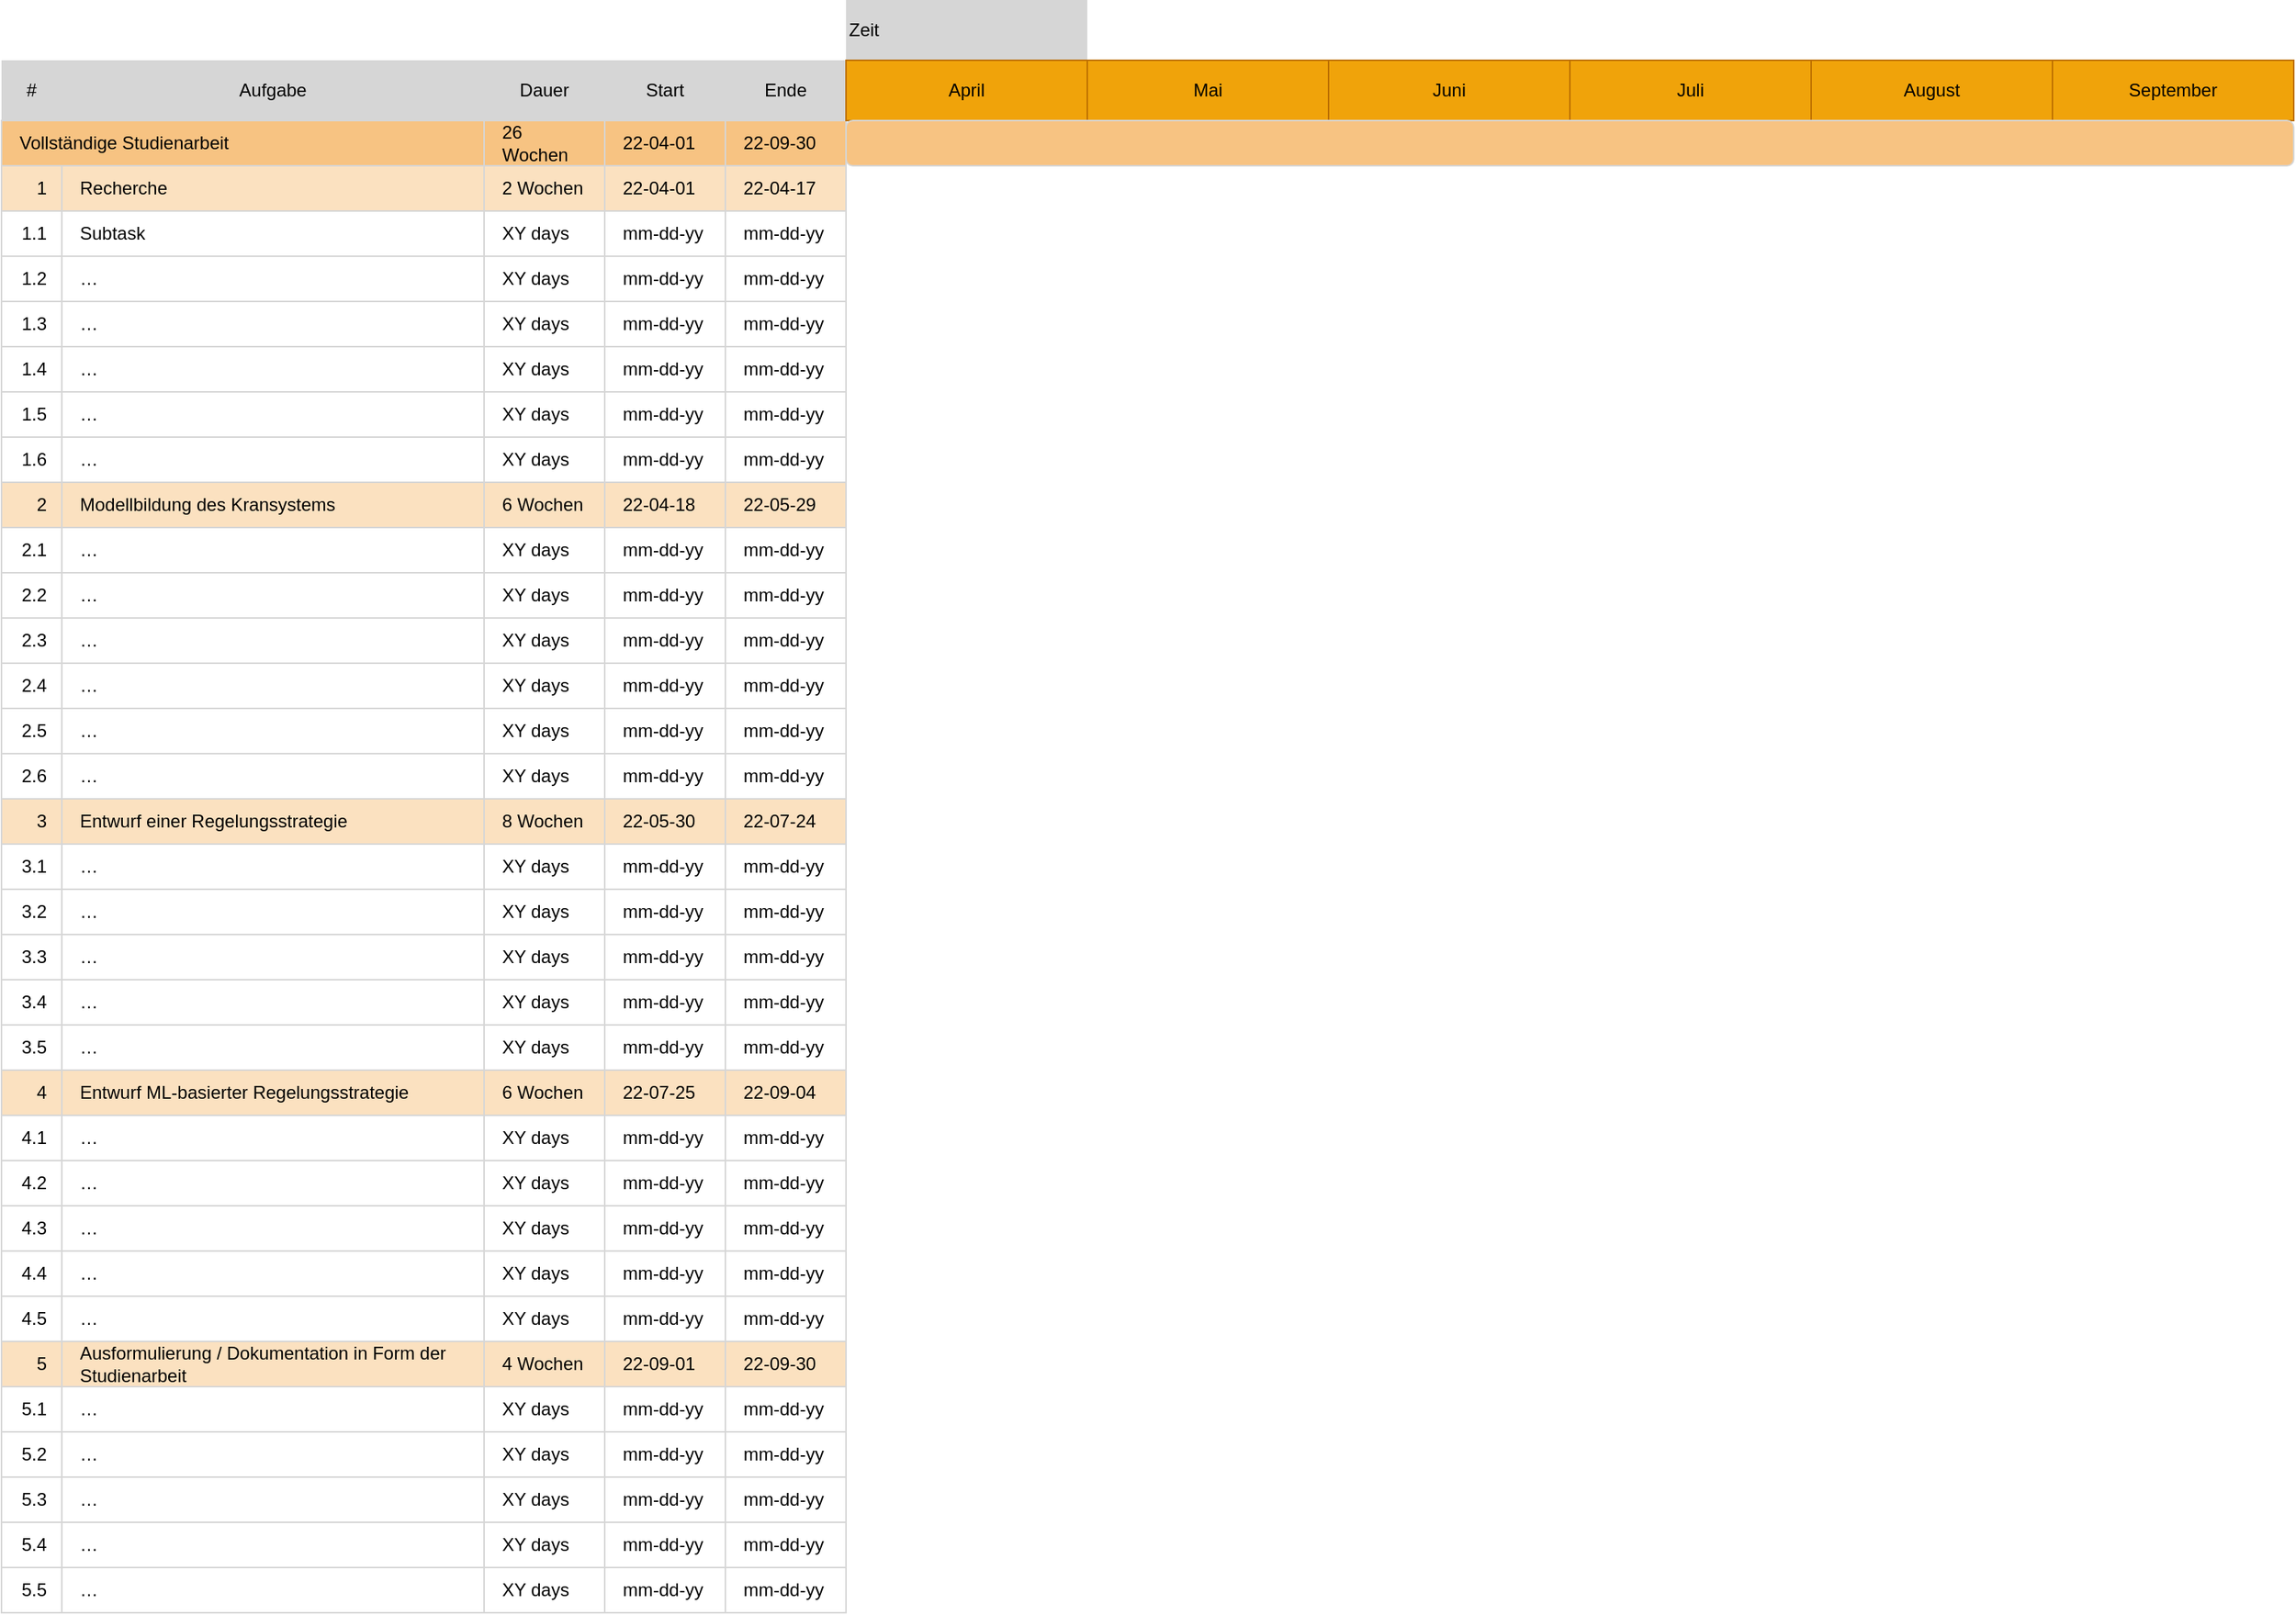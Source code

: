 <mxfile version="17.2.4" type="device"><diagram id="J6BbJ33mBv8Gkcu6G7Yz" name="Seite-1"><mxGraphModel dx="1296" dy="1159" grid="1" gridSize="10" guides="1" tooltips="1" connect="1" arrows="1" fold="1" page="1" pageScale="1" pageWidth="827" pageHeight="1169" math="0" shadow="0"><root><mxCell id="0"/><mxCell id="1" parent="0"/><mxCell id="wDIQzgCFMP5ymIu1UDYr-449" value="&lt;span&gt;Vollständige Studienarbeit&lt;/span&gt;" style="rounded=0;whiteSpace=wrap;html=1;strokeColor=#D6D6D6;fillColor=#f7c382;align=left;spacingLeft=10;" vertex="1" parent="1"><mxGeometry y="80" width="560" height="30" as="geometry"/></mxCell><mxCell id="wDIQzgCFMP5ymIu1UDYr-450" value="&lt;span&gt;Recherche&lt;/span&gt;" style="rounded=0;whiteSpace=wrap;html=1;strokeColor=#D6D6D6;fillColor=#FBE1C0;align=left;spacingLeft=10;" vertex="1" parent="1"><mxGeometry x="40" y="110" width="280" height="30" as="geometry"/></mxCell><mxCell id="wDIQzgCFMP5ymIu1UDYr-451" value="&lt;span&gt;Subtask&lt;/span&gt;" style="rounded=0;whiteSpace=wrap;html=1;strokeColor=#D6D6D6;fillColor=#FFFFFF;align=left;spacingLeft=10;" vertex="1" parent="1"><mxGeometry x="40" y="140" width="280" height="30" as="geometry"/></mxCell><mxCell id="wDIQzgCFMP5ymIu1UDYr-452" value="&lt;span&gt;…&lt;/span&gt;" style="rounded=0;whiteSpace=wrap;html=1;strokeColor=#D6D6D6;fillColor=#FFFFFF;align=left;spacingLeft=10;" vertex="1" parent="1"><mxGeometry x="40" y="200" width="280" height="30" as="geometry"/></mxCell><mxCell id="wDIQzgCFMP5ymIu1UDYr-453" value="&lt;span&gt;…&lt;/span&gt;" style="rounded=0;whiteSpace=wrap;html=1;strokeColor=#D6D6D6;fillColor=#FFFFFF;align=left;spacingLeft=10;" vertex="1" parent="1"><mxGeometry x="40" y="260" width="280" height="30" as="geometry"/></mxCell><mxCell id="wDIQzgCFMP5ymIu1UDYr-454" value="&lt;span&gt;…&lt;/span&gt;" style="rounded=0;whiteSpace=wrap;html=1;strokeColor=#D6D6D6;fillColor=#FFFFFF;align=left;spacingLeft=10;" vertex="1" parent="1"><mxGeometry x="40" y="290" width="280" height="30" as="geometry"/></mxCell><mxCell id="wDIQzgCFMP5ymIu1UDYr-455" value="Modellbildung des Kransystems" style="rounded=0;whiteSpace=wrap;html=1;strokeColor=#D6D6D6;fillColor=#FBE1C0;align=left;spacingLeft=10;" vertex="1" parent="1"><mxGeometry x="40" y="320" width="280" height="30" as="geometry"/></mxCell><mxCell id="wDIQzgCFMP5ymIu1UDYr-456" value="&lt;span&gt;…&lt;/span&gt;" style="rounded=0;whiteSpace=wrap;html=1;strokeColor=#D6D6D6;fillColor=#FFFFFF;align=left;spacingLeft=10;" vertex="1" parent="1"><mxGeometry x="40" y="350" width="280" height="30" as="geometry"/></mxCell><mxCell id="wDIQzgCFMP5ymIu1UDYr-457" value="&lt;span&gt;…&lt;/span&gt;" style="rounded=0;whiteSpace=wrap;html=1;strokeColor=#D6D6D6;fillColor=#FFFFFF;align=left;spacingLeft=10;" vertex="1" parent="1"><mxGeometry x="40" y="380" width="280" height="30" as="geometry"/></mxCell><mxCell id="wDIQzgCFMP5ymIu1UDYr-458" value="&lt;span&gt;…&lt;/span&gt;" style="rounded=0;whiteSpace=wrap;html=1;strokeColor=#D6D6D6;fillColor=#FFFFFF;align=left;spacingLeft=10;" vertex="1" parent="1"><mxGeometry x="40" y="410" width="280" height="30" as="geometry"/></mxCell><mxCell id="wDIQzgCFMP5ymIu1UDYr-459" value="Zeit" style="rounded=0;whiteSpace=wrap;html=1;strokeColor=none;fillColor=#D6D6D6;align=left;" vertex="1" parent="1"><mxGeometry x="560" width="160" height="40" as="geometry"/></mxCell><mxCell id="wDIQzgCFMP5ymIu1UDYr-460" value="&lt;span&gt;…&lt;/span&gt;" style="rounded=0;whiteSpace=wrap;html=1;strokeColor=#D6D6D6;fillColor=#FFFFFF;align=left;spacingLeft=10;" vertex="1" parent="1"><mxGeometry x="40" y="440" width="280" height="30" as="geometry"/></mxCell><mxCell id="wDIQzgCFMP5ymIu1UDYr-461" value="&lt;span&gt;…&lt;/span&gt;" style="rounded=0;whiteSpace=wrap;html=1;strokeColor=#D6D6D6;fillColor=#FFFFFF;align=left;spacingLeft=10;" vertex="1" parent="1"><mxGeometry x="40" y="470" width="280" height="30" as="geometry"/></mxCell><mxCell id="wDIQzgCFMP5ymIu1UDYr-462" value="&lt;span&gt;…&lt;/span&gt;" style="rounded=0;whiteSpace=wrap;html=1;strokeColor=#D6D6D6;fillColor=#FFFFFF;align=left;spacingLeft=10;" vertex="1" parent="1"><mxGeometry x="40" y="500" width="280" height="30" as="geometry"/></mxCell><mxCell id="wDIQzgCFMP5ymIu1UDYr-463" value="&lt;span&gt;Entwurf einer Regelungsstrategie&lt;/span&gt;" style="rounded=0;whiteSpace=wrap;html=1;strokeColor=#D6D6D6;fillColor=#FBE1C0;align=left;spacingLeft=10;" vertex="1" parent="1"><mxGeometry x="40" y="530" width="280" height="30" as="geometry"/></mxCell><mxCell id="wDIQzgCFMP5ymIu1UDYr-464" value="&lt;span&gt;…&lt;/span&gt;" style="rounded=0;whiteSpace=wrap;html=1;strokeColor=#D6D6D6;fillColor=#FFFFFF;align=left;spacingLeft=10;" vertex="1" parent="1"><mxGeometry x="40" y="560" width="280" height="30" as="geometry"/></mxCell><mxCell id="wDIQzgCFMP5ymIu1UDYr-465" value="&lt;span&gt;…&lt;/span&gt;" style="rounded=0;whiteSpace=wrap;html=1;strokeColor=#D6D6D6;fillColor=#FFFFFF;align=left;spacingLeft=10;" vertex="1" parent="1"><mxGeometry x="40" y="590" width="280" height="30" as="geometry"/></mxCell><mxCell id="wDIQzgCFMP5ymIu1UDYr-466" value="&lt;span&gt;…&lt;/span&gt;" style="rounded=0;whiteSpace=wrap;html=1;strokeColor=#D6D6D6;fillColor=#FFFFFF;align=left;spacingLeft=10;" vertex="1" parent="1"><mxGeometry x="40" y="620" width="280" height="30" as="geometry"/></mxCell><mxCell id="wDIQzgCFMP5ymIu1UDYr-467" value="&lt;span&gt;…&lt;/span&gt;" style="rounded=0;whiteSpace=wrap;html=1;strokeColor=#D6D6D6;fillColor=#FFFFFF;align=left;spacingLeft=10;" vertex="1" parent="1"><mxGeometry x="40" y="650" width="280" height="30" as="geometry"/></mxCell><mxCell id="wDIQzgCFMP5ymIu1UDYr-468" value="&lt;span style=&quot;white-space: nowrap&quot;&gt;…&lt;/span&gt;" style="rounded=0;whiteSpace=wrap;html=1;strokeColor=#D6D6D6;fillColor=#FFFFFF;align=left;spacingLeft=10;" vertex="1" parent="1"><mxGeometry x="40" y="680" width="280" height="30" as="geometry"/></mxCell><mxCell id="wDIQzgCFMP5ymIu1UDYr-469" value="1" style="rounded=0;whiteSpace=wrap;html=1;strokeColor=#D6D6D6;fillColor=#FBE1C0;align=right;spacingLeft=10;spacingRight=8;" vertex="1" parent="1"><mxGeometry y="110" width="40" height="30" as="geometry"/></mxCell><mxCell id="wDIQzgCFMP5ymIu1UDYr-470" value="1.1" style="rounded=0;whiteSpace=wrap;html=1;strokeColor=#D6D6D6;fillColor=#FFFFFF;align=right;spacingLeft=10;spacingRight=8;" vertex="1" parent="1"><mxGeometry y="140" width="40" height="30" as="geometry"/></mxCell><mxCell id="wDIQzgCFMP5ymIu1UDYr-471" value="1.2" style="rounded=0;whiteSpace=wrap;html=1;strokeColor=#D6D6D6;fillColor=#FFFFFF;align=right;spacingLeft=10;spacingRight=8;" vertex="1" parent="1"><mxGeometry y="170" width="40" height="30" as="geometry"/></mxCell><mxCell id="wDIQzgCFMP5ymIu1UDYr-472" value="1.4" style="rounded=0;whiteSpace=wrap;html=1;strokeColor=#D6D6D6;fillColor=#FFFFFF;align=right;spacingLeft=10;spacingRight=8;" vertex="1" parent="1"><mxGeometry y="230" width="40" height="30" as="geometry"/></mxCell><mxCell id="wDIQzgCFMP5ymIu1UDYr-473" value="1.6" style="rounded=0;whiteSpace=wrap;html=1;strokeColor=#D6D6D6;fillColor=#FFFFFF;align=right;spacingLeft=10;spacingRight=8;" vertex="1" parent="1"><mxGeometry y="290" width="40" height="30" as="geometry"/></mxCell><mxCell id="wDIQzgCFMP5ymIu1UDYr-474" value="2" style="rounded=0;whiteSpace=wrap;html=1;strokeColor=#D6D6D6;fillColor=#FBE1C0;align=right;spacingLeft=10;spacingRight=8;" vertex="1" parent="1"><mxGeometry y="320" width="40" height="30" as="geometry"/></mxCell><mxCell id="wDIQzgCFMP5ymIu1UDYr-475" value="2.1" style="rounded=0;whiteSpace=wrap;html=1;strokeColor=#D6D6D6;fillColor=#FFFFFF;align=right;spacingLeft=10;spacingRight=8;" vertex="1" parent="1"><mxGeometry y="350" width="40" height="30" as="geometry"/></mxCell><mxCell id="wDIQzgCFMP5ymIu1UDYr-476" value="2.2" style="rounded=0;whiteSpace=wrap;html=1;strokeColor=#D6D6D6;fillColor=#FFFFFF;align=right;spacingLeft=10;spacingRight=8;" vertex="1" parent="1"><mxGeometry y="380" width="40" height="30" as="geometry"/></mxCell><mxCell id="wDIQzgCFMP5ymIu1UDYr-477" value="2.3" style="rounded=0;whiteSpace=wrap;html=1;strokeColor=#D6D6D6;fillColor=#FFFFFF;align=right;spacingLeft=10;spacingRight=8;" vertex="1" parent="1"><mxGeometry y="410" width="40" height="30" as="geometry"/></mxCell><mxCell id="wDIQzgCFMP5ymIu1UDYr-478" value="2.4" style="rounded=0;whiteSpace=wrap;html=1;strokeColor=#D6D6D6;fillColor=#FFFFFF;align=right;spacingLeft=10;spacingRight=8;" vertex="1" parent="1"><mxGeometry y="440" width="40" height="30" as="geometry"/></mxCell><mxCell id="wDIQzgCFMP5ymIu1UDYr-479" value="2.5" style="rounded=0;whiteSpace=wrap;html=1;strokeColor=#D6D6D6;fillColor=#FFFFFF;align=right;spacingLeft=10;spacingRight=8;" vertex="1" parent="1"><mxGeometry y="470" width="40" height="30" as="geometry"/></mxCell><mxCell id="wDIQzgCFMP5ymIu1UDYr-480" value="2.6" style="rounded=0;whiteSpace=wrap;html=1;strokeColor=#D6D6D6;fillColor=#FFFFFF;align=right;spacingLeft=10;spacingRight=8;" vertex="1" parent="1"><mxGeometry y="500" width="40" height="30" as="geometry"/></mxCell><mxCell id="wDIQzgCFMP5ymIu1UDYr-481" value="3" style="rounded=0;whiteSpace=wrap;html=1;strokeColor=#D6D6D6;fillColor=#FBE1C0;align=right;spacingLeft=10;spacingRight=8;" vertex="1" parent="1"><mxGeometry y="530" width="40" height="30" as="geometry"/></mxCell><mxCell id="wDIQzgCFMP5ymIu1UDYr-482" value="3.1" style="rounded=0;whiteSpace=wrap;html=1;strokeColor=#D6D6D6;fillColor=#FFFFFF;align=right;spacingLeft=10;spacingRight=8;" vertex="1" parent="1"><mxGeometry y="560" width="40" height="30" as="geometry"/></mxCell><mxCell id="wDIQzgCFMP5ymIu1UDYr-483" value="3.2" style="rounded=0;whiteSpace=wrap;html=1;strokeColor=#D6D6D6;fillColor=#FFFFFF;align=right;spacingLeft=10;spacingRight=8;" vertex="1" parent="1"><mxGeometry y="590" width="40" height="30" as="geometry"/></mxCell><mxCell id="wDIQzgCFMP5ymIu1UDYr-484" value="3.3" style="rounded=0;whiteSpace=wrap;html=1;strokeColor=#D6D6D6;fillColor=#FFFFFF;align=right;spacingLeft=10;spacingRight=8;" vertex="1" parent="1"><mxGeometry y="620" width="40" height="30" as="geometry"/></mxCell><mxCell id="wDIQzgCFMP5ymIu1UDYr-485" value="3.4" style="rounded=0;whiteSpace=wrap;html=1;strokeColor=#D6D6D6;fillColor=#FFFFFF;align=right;spacingLeft=10;spacingRight=8;" vertex="1" parent="1"><mxGeometry y="650" width="40" height="30" as="geometry"/></mxCell><mxCell id="wDIQzgCFMP5ymIu1UDYr-486" value="3.5" style="rounded=0;whiteSpace=wrap;html=1;strokeColor=#D6D6D6;fillColor=#FFFFFF;align=right;spacingLeft=10;spacingRight=8;" vertex="1" parent="1"><mxGeometry y="680" width="40" height="30" as="geometry"/></mxCell><mxCell id="wDIQzgCFMP5ymIu1UDYr-487" value="26 Wochen" style="rounded=0;whiteSpace=wrap;html=1;strokeColor=#D6D6D6;fillColor=#f7c382;align=left;spacingLeft=10;spacingRight=8;" vertex="1" parent="1"><mxGeometry x="320" y="80" width="80" height="30" as="geometry"/></mxCell><mxCell id="wDIQzgCFMP5ymIu1UDYr-488" value="2 Wochen" style="rounded=0;whiteSpace=wrap;html=1;strokeColor=#D6D6D6;fillColor=#FBE1C0;align=left;spacingLeft=10;spacingRight=8;" vertex="1" parent="1"><mxGeometry x="320" y="110" width="80" height="30" as="geometry"/></mxCell><mxCell id="wDIQzgCFMP5ymIu1UDYr-489" value="XY days" style="rounded=0;whiteSpace=wrap;html=1;strokeColor=#D6D6D6;fillColor=#FFFFFF;align=left;spacingLeft=10;spacingRight=8;" vertex="1" parent="1"><mxGeometry x="320" y="140" width="80" height="30" as="geometry"/></mxCell><mxCell id="wDIQzgCFMP5ymIu1UDYr-490" value="22-04-01" style="rounded=0;whiteSpace=wrap;html=1;strokeColor=#D6D6D6;fillColor=#f7c382;align=left;spacingLeft=10;spacingRight=8;" vertex="1" parent="1"><mxGeometry x="400" y="80" width="80" height="30" as="geometry"/></mxCell><mxCell id="wDIQzgCFMP5ymIu1UDYr-491" value="22-04-01" style="rounded=0;whiteSpace=wrap;html=1;strokeColor=#D6D6D6;fillColor=#FBE1C0;align=left;spacingLeft=10;spacingRight=8;" vertex="1" parent="1"><mxGeometry x="400" y="110" width="80" height="30" as="geometry"/></mxCell><mxCell id="wDIQzgCFMP5ymIu1UDYr-492" value="mm-dd-yy" style="rounded=0;whiteSpace=wrap;html=1;strokeColor=#D6D6D6;fillColor=#FFFFFF;align=left;spacingLeft=10;spacingRight=8;" vertex="1" parent="1"><mxGeometry x="400" y="140" width="80" height="30" as="geometry"/></mxCell><mxCell id="wDIQzgCFMP5ymIu1UDYr-493" value="22-09-30" style="rounded=0;whiteSpace=wrap;html=1;strokeColor=#D6D6D6;fillColor=#f7c382;align=left;spacingLeft=10;spacingRight=8;" vertex="1" parent="1"><mxGeometry x="480" y="80" width="80" height="30" as="geometry"/></mxCell><mxCell id="wDIQzgCFMP5ymIu1UDYr-494" value="22-04-17" style="rounded=0;whiteSpace=wrap;html=1;strokeColor=#D6D6D6;fillColor=#FBE1C0;align=left;spacingLeft=10;spacingRight=8;" vertex="1" parent="1"><mxGeometry x="480" y="110" width="80" height="30" as="geometry"/></mxCell><mxCell id="wDIQzgCFMP5ymIu1UDYr-495" value="mm-dd-yy" style="rounded=0;whiteSpace=wrap;html=1;strokeColor=#D6D6D6;fillColor=#FFFFFF;align=left;spacingLeft=10;spacingRight=8;" vertex="1" parent="1"><mxGeometry x="480" y="140" width="80" height="30" as="geometry"/></mxCell><mxCell id="wDIQzgCFMP5ymIu1UDYr-496" value="&lt;span&gt;…&lt;/span&gt;" style="rounded=0;whiteSpace=wrap;html=1;strokeColor=#D6D6D6;fillColor=#FFFFFF;align=left;spacingLeft=10;" vertex="1" parent="1"><mxGeometry x="40" y="170" width="280" height="30" as="geometry"/></mxCell><mxCell id="wDIQzgCFMP5ymIu1UDYr-497" value="1.3" style="rounded=0;whiteSpace=wrap;html=1;strokeColor=#D6D6D6;fillColor=#FFFFFF;align=right;spacingLeft=10;spacingRight=8;" vertex="1" parent="1"><mxGeometry y="200" width="40" height="30" as="geometry"/></mxCell><mxCell id="wDIQzgCFMP5ymIu1UDYr-498" value="&lt;span&gt;…&lt;/span&gt;" style="rounded=0;whiteSpace=wrap;html=1;strokeColor=#D6D6D6;fillColor=#FFFFFF;align=left;spacingLeft=10;" vertex="1" parent="1"><mxGeometry x="40" y="230" width="280" height="30" as="geometry"/></mxCell><mxCell id="wDIQzgCFMP5ymIu1UDYr-499" value="1.5" style="rounded=0;whiteSpace=wrap;html=1;strokeColor=#D6D6D6;fillColor=#FFFFFF;align=right;spacingLeft=10;spacingRight=8;" vertex="1" parent="1"><mxGeometry y="260" width="40" height="30" as="geometry"/></mxCell><mxCell id="wDIQzgCFMP5ymIu1UDYr-500" value="#" style="rounded=0;whiteSpace=wrap;html=1;strokeColor=none;fillColor=#D6D6D6;align=center;" vertex="1" parent="1"><mxGeometry y="40" width="40" height="40" as="geometry"/></mxCell><mxCell id="wDIQzgCFMP5ymIu1UDYr-501" value="&lt;span&gt;Aufgabe&lt;/span&gt;" style="rounded=0;whiteSpace=wrap;html=1;strokeColor=none;fillColor=#D6D6D6;align=center;" vertex="1" parent="1"><mxGeometry x="40" y="40" width="280" height="40" as="geometry"/></mxCell><mxCell id="wDIQzgCFMP5ymIu1UDYr-502" value="Dauer" style="rounded=0;whiteSpace=wrap;html=1;strokeColor=none;fillColor=#D6D6D6;align=center;" vertex="1" parent="1"><mxGeometry x="320" y="40" width="80" height="40" as="geometry"/></mxCell><mxCell id="wDIQzgCFMP5ymIu1UDYr-503" value="Start" style="rounded=0;whiteSpace=wrap;html=1;strokeColor=none;fillColor=#D6D6D6;align=center;" vertex="1" parent="1"><mxGeometry x="400" y="40" width="80" height="40" as="geometry"/></mxCell><mxCell id="wDIQzgCFMP5ymIu1UDYr-504" value="Ende" style="rounded=0;whiteSpace=wrap;html=1;strokeColor=none;fillColor=#D6D6D6;align=center;" vertex="1" parent="1"><mxGeometry x="480" y="40" width="80" height="40" as="geometry"/></mxCell><mxCell id="wDIQzgCFMP5ymIu1UDYr-505" value="mm-dd-yy" style="rounded=0;whiteSpace=wrap;html=1;strokeColor=#D6D6D6;fillColor=#FFFFFF;align=left;spacingLeft=10;spacingRight=8;" vertex="1" parent="1"><mxGeometry x="400" y="170" width="80" height="30" as="geometry"/></mxCell><mxCell id="wDIQzgCFMP5ymIu1UDYr-506" value="mm-dd-yy" style="rounded=0;whiteSpace=wrap;html=1;strokeColor=#D6D6D6;fillColor=#FFFFFF;align=left;spacingLeft=10;spacingRight=8;" vertex="1" parent="1"><mxGeometry x="480" y="170" width="80" height="30" as="geometry"/></mxCell><mxCell id="wDIQzgCFMP5ymIu1UDYr-507" value="XY days" style="rounded=0;whiteSpace=wrap;html=1;strokeColor=#D6D6D6;fillColor=#FFFFFF;align=left;spacingLeft=10;spacingRight=8;" vertex="1" parent="1"><mxGeometry x="320" y="170" width="80" height="30" as="geometry"/></mxCell><mxCell id="wDIQzgCFMP5ymIu1UDYr-508" value="mm-dd-yy" style="rounded=0;whiteSpace=wrap;html=1;strokeColor=#D6D6D6;fillColor=#FFFFFF;align=left;spacingLeft=10;spacingRight=8;" vertex="1" parent="1"><mxGeometry x="400" y="200" width="80" height="30" as="geometry"/></mxCell><mxCell id="wDIQzgCFMP5ymIu1UDYr-509" value="mm-dd-yy" style="rounded=0;whiteSpace=wrap;html=1;strokeColor=#D6D6D6;fillColor=#FFFFFF;align=left;spacingLeft=10;spacingRight=8;" vertex="1" parent="1"><mxGeometry x="480" y="200" width="80" height="30" as="geometry"/></mxCell><mxCell id="wDIQzgCFMP5ymIu1UDYr-510" value="XY days" style="rounded=0;whiteSpace=wrap;html=1;strokeColor=#D6D6D6;fillColor=#FFFFFF;align=left;spacingLeft=10;spacingRight=8;" vertex="1" parent="1"><mxGeometry x="320" y="200" width="80" height="30" as="geometry"/></mxCell><mxCell id="wDIQzgCFMP5ymIu1UDYr-511" value="XY days" style="rounded=0;whiteSpace=wrap;html=1;strokeColor=#D6D6D6;fillColor=#FFFFFF;align=left;spacingLeft=10;spacingRight=8;" vertex="1" parent="1"><mxGeometry x="320" y="230" width="80" height="30" as="geometry"/></mxCell><mxCell id="wDIQzgCFMP5ymIu1UDYr-512" value="mm-dd-yy" style="rounded=0;whiteSpace=wrap;html=1;strokeColor=#D6D6D6;fillColor=#FFFFFF;align=left;spacingLeft=10;spacingRight=8;" vertex="1" parent="1"><mxGeometry x="400" y="230" width="80" height="30" as="geometry"/></mxCell><mxCell id="wDIQzgCFMP5ymIu1UDYr-513" value="mm-dd-yy" style="rounded=0;whiteSpace=wrap;html=1;strokeColor=#D6D6D6;fillColor=#FFFFFF;align=left;spacingLeft=10;spacingRight=8;" vertex="1" parent="1"><mxGeometry x="400" y="260" width="80" height="30" as="geometry"/></mxCell><mxCell id="wDIQzgCFMP5ymIu1UDYr-514" value="XY days" style="rounded=0;whiteSpace=wrap;html=1;strokeColor=#D6D6D6;fillColor=#FFFFFF;align=left;spacingLeft=10;spacingRight=8;" vertex="1" parent="1"><mxGeometry x="320" y="260" width="80" height="30" as="geometry"/></mxCell><mxCell id="wDIQzgCFMP5ymIu1UDYr-515" value="mm-dd-yy" style="rounded=0;whiteSpace=wrap;html=1;strokeColor=#D6D6D6;fillColor=#FFFFFF;align=left;spacingLeft=10;spacingRight=8;" vertex="1" parent="1"><mxGeometry x="400" y="290" width="80" height="30" as="geometry"/></mxCell><mxCell id="wDIQzgCFMP5ymIu1UDYr-516" value="XY days" style="rounded=0;whiteSpace=wrap;html=1;strokeColor=#D6D6D6;fillColor=#FFFFFF;align=left;spacingLeft=10;spacingRight=8;" vertex="1" parent="1"><mxGeometry x="320" y="290" width="80" height="30" as="geometry"/></mxCell><mxCell id="wDIQzgCFMP5ymIu1UDYr-517" value="mm-dd-yy" style="rounded=0;whiteSpace=wrap;html=1;strokeColor=#D6D6D6;fillColor=#FFFFFF;align=left;spacingLeft=10;spacingRight=8;" vertex="1" parent="1"><mxGeometry x="480" y="230" width="80" height="30" as="geometry"/></mxCell><mxCell id="wDIQzgCFMP5ymIu1UDYr-518" value="mm-dd-yy" style="rounded=0;whiteSpace=wrap;html=1;strokeColor=#D6D6D6;fillColor=#FFFFFF;align=left;spacingLeft=10;spacingRight=8;" vertex="1" parent="1"><mxGeometry x="480" y="260" width="80" height="30" as="geometry"/></mxCell><mxCell id="wDIQzgCFMP5ymIu1UDYr-519" value="mm-dd-yy" style="rounded=0;whiteSpace=wrap;html=1;strokeColor=#D6D6D6;fillColor=#FFFFFF;align=left;spacingLeft=10;spacingRight=8;" vertex="1" parent="1"><mxGeometry x="480" y="290" width="80" height="30" as="geometry"/></mxCell><mxCell id="wDIQzgCFMP5ymIu1UDYr-520" value="XY days" style="rounded=0;whiteSpace=wrap;html=1;strokeColor=#D6D6D6;fillColor=#FFFFFF;align=left;spacingLeft=10;spacingRight=8;" vertex="1" parent="1"><mxGeometry x="320" y="350" width="80" height="30" as="geometry"/></mxCell><mxCell id="wDIQzgCFMP5ymIu1UDYr-521" value="mm-dd-yy" style="rounded=0;whiteSpace=wrap;html=1;strokeColor=#D6D6D6;fillColor=#FFFFFF;align=left;spacingLeft=10;spacingRight=8;" vertex="1" parent="1"><mxGeometry x="400" y="350" width="80" height="30" as="geometry"/></mxCell><mxCell id="wDIQzgCFMP5ymIu1UDYr-522" value="mm-dd-yy" style="rounded=0;whiteSpace=wrap;html=1;strokeColor=#D6D6D6;fillColor=#FFFFFF;align=left;spacingLeft=10;spacingRight=8;" vertex="1" parent="1"><mxGeometry x="400" y="380" width="80" height="30" as="geometry"/></mxCell><mxCell id="wDIQzgCFMP5ymIu1UDYr-523" value="XY days" style="rounded=0;whiteSpace=wrap;html=1;strokeColor=#D6D6D6;fillColor=#FFFFFF;align=left;spacingLeft=10;spacingRight=8;" vertex="1" parent="1"><mxGeometry x="320" y="380" width="80" height="30" as="geometry"/></mxCell><mxCell id="wDIQzgCFMP5ymIu1UDYr-524" value="mm-dd-yy" style="rounded=0;whiteSpace=wrap;html=1;strokeColor=#D6D6D6;fillColor=#FFFFFF;align=left;spacingLeft=10;spacingRight=8;" vertex="1" parent="1"><mxGeometry x="400" y="410" width="80" height="30" as="geometry"/></mxCell><mxCell id="wDIQzgCFMP5ymIu1UDYr-525" value="XY days" style="rounded=0;whiteSpace=wrap;html=1;strokeColor=#D6D6D6;fillColor=#FFFFFF;align=left;spacingLeft=10;spacingRight=8;" vertex="1" parent="1"><mxGeometry x="320" y="410" width="80" height="30" as="geometry"/></mxCell><mxCell id="wDIQzgCFMP5ymIu1UDYr-526" value="mm-dd-yy" style="rounded=0;whiteSpace=wrap;html=1;strokeColor=#D6D6D6;fillColor=#FFFFFF;align=left;spacingLeft=10;spacingRight=8;" vertex="1" parent="1"><mxGeometry x="480" y="350" width="80" height="30" as="geometry"/></mxCell><mxCell id="wDIQzgCFMP5ymIu1UDYr-527" value="mm-dd-yy" style="rounded=0;whiteSpace=wrap;html=1;strokeColor=#D6D6D6;fillColor=#FFFFFF;align=left;spacingLeft=10;spacingRight=8;" vertex="1" parent="1"><mxGeometry x="480" y="380" width="80" height="30" as="geometry"/></mxCell><mxCell id="wDIQzgCFMP5ymIu1UDYr-528" value="mm-dd-yy" style="rounded=0;whiteSpace=wrap;html=1;strokeColor=#D6D6D6;fillColor=#FFFFFF;align=left;spacingLeft=10;spacingRight=8;" vertex="1" parent="1"><mxGeometry x="480" y="410" width="80" height="30" as="geometry"/></mxCell><mxCell id="wDIQzgCFMP5ymIu1UDYr-529" value="XY days" style="rounded=0;whiteSpace=wrap;html=1;strokeColor=#D6D6D6;fillColor=#FFFFFF;align=left;spacingLeft=10;spacingRight=8;" vertex="1" parent="1"><mxGeometry x="320" y="440" width="80" height="30" as="geometry"/></mxCell><mxCell id="wDIQzgCFMP5ymIu1UDYr-530" value="mm-dd-yy" style="rounded=0;whiteSpace=wrap;html=1;strokeColor=#D6D6D6;fillColor=#FFFFFF;align=left;spacingLeft=10;spacingRight=8;" vertex="1" parent="1"><mxGeometry x="400" y="440" width="80" height="30" as="geometry"/></mxCell><mxCell id="wDIQzgCFMP5ymIu1UDYr-531" value="mm-dd-yy" style="rounded=0;whiteSpace=wrap;html=1;strokeColor=#D6D6D6;fillColor=#FFFFFF;align=left;spacingLeft=10;spacingRight=8;" vertex="1" parent="1"><mxGeometry x="400" y="470" width="80" height="30" as="geometry"/></mxCell><mxCell id="wDIQzgCFMP5ymIu1UDYr-532" value="XY days" style="rounded=0;whiteSpace=wrap;html=1;strokeColor=#D6D6D6;fillColor=#FFFFFF;align=left;spacingLeft=10;spacingRight=8;" vertex="1" parent="1"><mxGeometry x="320" y="470" width="80" height="30" as="geometry"/></mxCell><mxCell id="wDIQzgCFMP5ymIu1UDYr-533" value="mm-dd-yy" style="rounded=0;whiteSpace=wrap;html=1;strokeColor=#D6D6D6;fillColor=#FFFFFF;align=left;spacingLeft=10;spacingRight=8;" vertex="1" parent="1"><mxGeometry x="400" y="500" width="80" height="30" as="geometry"/></mxCell><mxCell id="wDIQzgCFMP5ymIu1UDYr-534" value="XY days" style="rounded=0;whiteSpace=wrap;html=1;strokeColor=#D6D6D6;fillColor=#FFFFFF;align=left;spacingLeft=10;spacingRight=8;" vertex="1" parent="1"><mxGeometry x="320" y="500" width="80" height="30" as="geometry"/></mxCell><mxCell id="wDIQzgCFMP5ymIu1UDYr-535" value="mm-dd-yy" style="rounded=0;whiteSpace=wrap;html=1;strokeColor=#D6D6D6;fillColor=#FFFFFF;align=left;spacingLeft=10;spacingRight=8;" vertex="1" parent="1"><mxGeometry x="480" y="440" width="80" height="30" as="geometry"/></mxCell><mxCell id="wDIQzgCFMP5ymIu1UDYr-536" value="mm-dd-yy" style="rounded=0;whiteSpace=wrap;html=1;strokeColor=#D6D6D6;fillColor=#FFFFFF;align=left;spacingLeft=10;spacingRight=8;" vertex="1" parent="1"><mxGeometry x="480" y="470" width="80" height="30" as="geometry"/></mxCell><mxCell id="wDIQzgCFMP5ymIu1UDYr-537" value="mm-dd-yy" style="rounded=0;whiteSpace=wrap;html=1;strokeColor=#D6D6D6;fillColor=#FFFFFF;align=left;spacingLeft=10;spacingRight=8;" vertex="1" parent="1"><mxGeometry x="480" y="500" width="80" height="30" as="geometry"/></mxCell><mxCell id="wDIQzgCFMP5ymIu1UDYr-538" value="XY days" style="rounded=0;whiteSpace=wrap;html=1;strokeColor=#D6D6D6;fillColor=#FFFFFF;align=left;spacingLeft=10;spacingRight=8;" vertex="1" parent="1"><mxGeometry x="320" y="560" width="80" height="30" as="geometry"/></mxCell><mxCell id="wDIQzgCFMP5ymIu1UDYr-539" value="mm-dd-yy" style="rounded=0;whiteSpace=wrap;html=1;strokeColor=#D6D6D6;fillColor=#FFFFFF;align=left;spacingLeft=10;spacingRight=8;" vertex="1" parent="1"><mxGeometry x="400" y="560" width="80" height="30" as="geometry"/></mxCell><mxCell id="wDIQzgCFMP5ymIu1UDYr-540" value="mm-dd-yy" style="rounded=0;whiteSpace=wrap;html=1;strokeColor=#D6D6D6;fillColor=#FFFFFF;align=left;spacingLeft=10;spacingRight=8;" vertex="1" parent="1"><mxGeometry x="400" y="590" width="80" height="30" as="geometry"/></mxCell><mxCell id="wDIQzgCFMP5ymIu1UDYr-541" value="XY days" style="rounded=0;whiteSpace=wrap;html=1;strokeColor=#D6D6D6;fillColor=#FFFFFF;align=left;spacingLeft=10;spacingRight=8;" vertex="1" parent="1"><mxGeometry x="320" y="590" width="80" height="30" as="geometry"/></mxCell><mxCell id="wDIQzgCFMP5ymIu1UDYr-542" value="mm-dd-yy" style="rounded=0;whiteSpace=wrap;html=1;strokeColor=#D6D6D6;fillColor=#FFFFFF;align=left;spacingLeft=10;spacingRight=8;" vertex="1" parent="1"><mxGeometry x="400" y="620" width="80" height="30" as="geometry"/></mxCell><mxCell id="wDIQzgCFMP5ymIu1UDYr-543" value="XY days" style="rounded=0;whiteSpace=wrap;html=1;strokeColor=#D6D6D6;fillColor=#FFFFFF;align=left;spacingLeft=10;spacingRight=8;" vertex="1" parent="1"><mxGeometry x="320" y="620" width="80" height="30" as="geometry"/></mxCell><mxCell id="wDIQzgCFMP5ymIu1UDYr-544" value="mm-dd-yy" style="rounded=0;whiteSpace=wrap;html=1;strokeColor=#D6D6D6;fillColor=#FFFFFF;align=left;spacingLeft=10;spacingRight=8;" vertex="1" parent="1"><mxGeometry x="480" y="560" width="80" height="30" as="geometry"/></mxCell><mxCell id="wDIQzgCFMP5ymIu1UDYr-545" value="mm-dd-yy" style="rounded=0;whiteSpace=wrap;html=1;strokeColor=#D6D6D6;fillColor=#FFFFFF;align=left;spacingLeft=10;spacingRight=8;" vertex="1" parent="1"><mxGeometry x="480" y="590" width="80" height="30" as="geometry"/></mxCell><mxCell id="wDIQzgCFMP5ymIu1UDYr-546" value="mm-dd-yy" style="rounded=0;whiteSpace=wrap;html=1;strokeColor=#D6D6D6;fillColor=#FFFFFF;align=left;spacingLeft=10;spacingRight=8;" vertex="1" parent="1"><mxGeometry x="480" y="620" width="80" height="30" as="geometry"/></mxCell><mxCell id="wDIQzgCFMP5ymIu1UDYr-547" value="XY days" style="rounded=0;whiteSpace=wrap;html=1;strokeColor=#D6D6D6;fillColor=#FFFFFF;align=left;spacingLeft=10;spacingRight=8;" vertex="1" parent="1"><mxGeometry x="320" y="650" width="80" height="30" as="geometry"/></mxCell><mxCell id="wDIQzgCFMP5ymIu1UDYr-548" value="mm-dd-yy" style="rounded=0;whiteSpace=wrap;html=1;strokeColor=#D6D6D6;fillColor=#FFFFFF;align=left;spacingLeft=10;spacingRight=8;" vertex="1" parent="1"><mxGeometry x="400" y="650" width="80" height="30" as="geometry"/></mxCell><mxCell id="wDIQzgCFMP5ymIu1UDYr-549" value="mm-dd-yy" style="rounded=0;whiteSpace=wrap;html=1;strokeColor=#D6D6D6;fillColor=#FFFFFF;align=left;spacingLeft=10;spacingRight=8;" vertex="1" parent="1"><mxGeometry x="400" y="680" width="80" height="30" as="geometry"/></mxCell><mxCell id="wDIQzgCFMP5ymIu1UDYr-550" value="XY days" style="rounded=0;whiteSpace=wrap;html=1;strokeColor=#D6D6D6;fillColor=#FFFFFF;align=left;spacingLeft=10;spacingRight=8;" vertex="1" parent="1"><mxGeometry x="320" y="680" width="80" height="30" as="geometry"/></mxCell><mxCell id="wDIQzgCFMP5ymIu1UDYr-551" value="mm-dd-yy" style="rounded=0;whiteSpace=wrap;html=1;strokeColor=#D6D6D6;fillColor=#FFFFFF;align=left;spacingLeft=10;spacingRight=8;" vertex="1" parent="1"><mxGeometry x="480" y="650" width="80" height="30" as="geometry"/></mxCell><mxCell id="wDIQzgCFMP5ymIu1UDYr-552" value="mm-dd-yy" style="rounded=0;whiteSpace=wrap;html=1;strokeColor=#D6D6D6;fillColor=#FFFFFF;align=left;spacingLeft=10;spacingRight=8;" vertex="1" parent="1"><mxGeometry x="480" y="680" width="80" height="30" as="geometry"/></mxCell><mxCell id="wDIQzgCFMP5ymIu1UDYr-553" value="6 Wochen" style="rounded=0;whiteSpace=wrap;html=1;strokeColor=#D6D6D6;fillColor=#FBE1C0;align=left;spacingLeft=10;spacingRight=8;" vertex="1" parent="1"><mxGeometry x="320" y="320" width="80" height="30" as="geometry"/></mxCell><mxCell id="wDIQzgCFMP5ymIu1UDYr-554" value="22-04-18" style="rounded=0;whiteSpace=wrap;html=1;strokeColor=#D6D6D6;fillColor=#FBE1C0;align=left;spacingLeft=10;spacingRight=8;" vertex="1" parent="1"><mxGeometry x="400" y="320" width="80" height="30" as="geometry"/></mxCell><mxCell id="wDIQzgCFMP5ymIu1UDYr-555" value="22-05-29" style="rounded=0;whiteSpace=wrap;html=1;strokeColor=#D6D6D6;fillColor=#FBE1C0;align=left;spacingLeft=10;spacingRight=8;" vertex="1" parent="1"><mxGeometry x="480" y="320" width="80" height="30" as="geometry"/></mxCell><mxCell id="wDIQzgCFMP5ymIu1UDYr-556" value="8 Wochen" style="rounded=0;whiteSpace=wrap;html=1;strokeColor=#D6D6D6;fillColor=#FBE1C0;align=left;spacingLeft=10;spacingRight=8;" vertex="1" parent="1"><mxGeometry x="320" y="530" width="80" height="30" as="geometry"/></mxCell><mxCell id="wDIQzgCFMP5ymIu1UDYr-557" value="22-05-30" style="rounded=0;whiteSpace=wrap;html=1;strokeColor=#D6D6D6;fillColor=#FBE1C0;align=left;spacingLeft=10;spacingRight=8;" vertex="1" parent="1"><mxGeometry x="400" y="530" width="80" height="30" as="geometry"/></mxCell><mxCell id="wDIQzgCFMP5ymIu1UDYr-558" value="22-07-24" style="rounded=0;whiteSpace=wrap;html=1;strokeColor=#D6D6D6;fillColor=#FBE1C0;align=left;spacingLeft=10;spacingRight=8;" vertex="1" parent="1"><mxGeometry x="480" y="530" width="80" height="30" as="geometry"/></mxCell><mxCell id="wDIQzgCFMP5ymIu1UDYr-572" value="April" style="rounded=0;whiteSpace=wrap;html=1;fillColor=#f0a30a;strokeColor=#BD7000;fontColor=#000000;" vertex="1" parent="1"><mxGeometry x="560" y="40" width="160" height="40" as="geometry"/></mxCell><mxCell id="wDIQzgCFMP5ymIu1UDYr-573" value="Mai" style="rounded=0;whiteSpace=wrap;html=1;fillColor=#f0a30a;strokeColor=#BD7000;fontColor=#000000;" vertex="1" parent="1"><mxGeometry x="720" y="40" width="160" height="40" as="geometry"/></mxCell><mxCell id="wDIQzgCFMP5ymIu1UDYr-574" value="Juni" style="rounded=0;whiteSpace=wrap;html=1;fillColor=#f0a30a;strokeColor=#BD7000;fontColor=#000000;" vertex="1" parent="1"><mxGeometry x="880" y="40" width="160" height="40" as="geometry"/></mxCell><mxCell id="wDIQzgCFMP5ymIu1UDYr-575" value="Juli" style="rounded=0;whiteSpace=wrap;html=1;fillColor=#f0a30a;strokeColor=#BD7000;fontColor=#000000;" vertex="1" parent="1"><mxGeometry x="1040" y="40" width="160" height="40" as="geometry"/></mxCell><mxCell id="wDIQzgCFMP5ymIu1UDYr-576" value="August" style="rounded=0;whiteSpace=wrap;html=1;fillColor=#f0a30a;strokeColor=#BD7000;fontColor=#000000;" vertex="1" parent="1"><mxGeometry x="1200" y="40" width="160" height="40" as="geometry"/></mxCell><mxCell id="wDIQzgCFMP5ymIu1UDYr-577" value="September" style="rounded=0;whiteSpace=wrap;html=1;fillColor=#f0a30a;strokeColor=#BD7000;fontColor=#000000;" vertex="1" parent="1"><mxGeometry x="1360" y="40" width="160" height="40" as="geometry"/></mxCell><mxCell id="wDIQzgCFMP5ymIu1UDYr-578" value="Entwurf ML-basierter Regelungsstrategie" style="rounded=0;whiteSpace=wrap;html=1;strokeColor=#D6D6D6;fillColor=#FBE1C0;align=left;spacingLeft=10;" vertex="1" parent="1"><mxGeometry x="40" y="710" width="280" height="30" as="geometry"/></mxCell><mxCell id="wDIQzgCFMP5ymIu1UDYr-579" value="&lt;span&gt;…&lt;/span&gt;" style="rounded=0;whiteSpace=wrap;html=1;strokeColor=#D6D6D6;fillColor=#FFFFFF;align=left;spacingLeft=10;" vertex="1" parent="1"><mxGeometry x="40" y="740" width="280" height="30" as="geometry"/></mxCell><mxCell id="wDIQzgCFMP5ymIu1UDYr-580" value="&lt;span&gt;…&lt;/span&gt;" style="rounded=0;whiteSpace=wrap;html=1;strokeColor=#D6D6D6;fillColor=#FFFFFF;align=left;spacingLeft=10;" vertex="1" parent="1"><mxGeometry x="40" y="770" width="280" height="30" as="geometry"/></mxCell><mxCell id="wDIQzgCFMP5ymIu1UDYr-581" value="&lt;span&gt;…&lt;/span&gt;" style="rounded=0;whiteSpace=wrap;html=1;strokeColor=#D6D6D6;fillColor=#FFFFFF;align=left;spacingLeft=10;" vertex="1" parent="1"><mxGeometry x="40" y="800" width="280" height="30" as="geometry"/></mxCell><mxCell id="wDIQzgCFMP5ymIu1UDYr-582" value="&lt;span&gt;…&lt;/span&gt;" style="rounded=0;whiteSpace=wrap;html=1;strokeColor=#D6D6D6;fillColor=#FFFFFF;align=left;spacingLeft=10;" vertex="1" parent="1"><mxGeometry x="40" y="830" width="280" height="30" as="geometry"/></mxCell><mxCell id="wDIQzgCFMP5ymIu1UDYr-583" value="&lt;span&gt;…&lt;/span&gt;" style="rounded=0;whiteSpace=wrap;html=1;strokeColor=#D6D6D6;fillColor=#FFFFFF;align=left;spacingLeft=10;" vertex="1" parent="1"><mxGeometry x="40" y="860" width="280" height="30" as="geometry"/></mxCell><mxCell id="wDIQzgCFMP5ymIu1UDYr-584" value="4&lt;br&gt;" style="rounded=0;whiteSpace=wrap;html=1;strokeColor=#D6D6D6;fillColor=#FBE1C0;align=right;spacingLeft=10;spacingRight=8;" vertex="1" parent="1"><mxGeometry y="710" width="40" height="30" as="geometry"/></mxCell><mxCell id="wDIQzgCFMP5ymIu1UDYr-585" value="4.1" style="rounded=0;whiteSpace=wrap;html=1;strokeColor=#D6D6D6;fillColor=#FFFFFF;align=right;spacingLeft=10;spacingRight=8;" vertex="1" parent="1"><mxGeometry y="740" width="40" height="30" as="geometry"/></mxCell><mxCell id="wDIQzgCFMP5ymIu1UDYr-586" value="4.2" style="rounded=0;whiteSpace=wrap;html=1;strokeColor=#D6D6D6;fillColor=#FFFFFF;align=right;spacingLeft=10;spacingRight=8;" vertex="1" parent="1"><mxGeometry y="770" width="40" height="30" as="geometry"/></mxCell><mxCell id="wDIQzgCFMP5ymIu1UDYr-587" value="4.3" style="rounded=0;whiteSpace=wrap;html=1;strokeColor=#D6D6D6;fillColor=#FFFFFF;align=right;spacingLeft=10;spacingRight=8;" vertex="1" parent="1"><mxGeometry y="800" width="40" height="30" as="geometry"/></mxCell><mxCell id="wDIQzgCFMP5ymIu1UDYr-588" value="4.4" style="rounded=0;whiteSpace=wrap;html=1;strokeColor=#D6D6D6;fillColor=#FFFFFF;align=right;spacingLeft=10;spacingRight=8;" vertex="1" parent="1"><mxGeometry y="830" width="40" height="30" as="geometry"/></mxCell><mxCell id="wDIQzgCFMP5ymIu1UDYr-589" value="4.5" style="rounded=0;whiteSpace=wrap;html=1;strokeColor=#D6D6D6;fillColor=#FFFFFF;align=right;spacingLeft=10;spacingRight=8;" vertex="1" parent="1"><mxGeometry y="860" width="40" height="30" as="geometry"/></mxCell><mxCell id="wDIQzgCFMP5ymIu1UDYr-590" value="XY days" style="rounded=0;whiteSpace=wrap;html=1;strokeColor=#D6D6D6;fillColor=#FFFFFF;align=left;spacingLeft=10;spacingRight=8;" vertex="1" parent="1"><mxGeometry x="320" y="740" width="80" height="30" as="geometry"/></mxCell><mxCell id="wDIQzgCFMP5ymIu1UDYr-591" value="mm-dd-yy" style="rounded=0;whiteSpace=wrap;html=1;strokeColor=#D6D6D6;fillColor=#FFFFFF;align=left;spacingLeft=10;spacingRight=8;" vertex="1" parent="1"><mxGeometry x="400" y="740" width="80" height="30" as="geometry"/></mxCell><mxCell id="wDIQzgCFMP5ymIu1UDYr-592" value="mm-dd-yy" style="rounded=0;whiteSpace=wrap;html=1;strokeColor=#D6D6D6;fillColor=#FFFFFF;align=left;spacingLeft=10;spacingRight=8;" vertex="1" parent="1"><mxGeometry x="400" y="770" width="80" height="30" as="geometry"/></mxCell><mxCell id="wDIQzgCFMP5ymIu1UDYr-593" value="XY days" style="rounded=0;whiteSpace=wrap;html=1;strokeColor=#D6D6D6;fillColor=#FFFFFF;align=left;spacingLeft=10;spacingRight=8;" vertex="1" parent="1"><mxGeometry x="320" y="770" width="80" height="30" as="geometry"/></mxCell><mxCell id="wDIQzgCFMP5ymIu1UDYr-594" value="mm-dd-yy" style="rounded=0;whiteSpace=wrap;html=1;strokeColor=#D6D6D6;fillColor=#FFFFFF;align=left;spacingLeft=10;spacingRight=8;" vertex="1" parent="1"><mxGeometry x="400" y="800" width="80" height="30" as="geometry"/></mxCell><mxCell id="wDIQzgCFMP5ymIu1UDYr-595" value="XY days" style="rounded=0;whiteSpace=wrap;html=1;strokeColor=#D6D6D6;fillColor=#FFFFFF;align=left;spacingLeft=10;spacingRight=8;" vertex="1" parent="1"><mxGeometry x="320" y="800" width="80" height="30" as="geometry"/></mxCell><mxCell id="wDIQzgCFMP5ymIu1UDYr-596" value="mm-dd-yy" style="rounded=0;whiteSpace=wrap;html=1;strokeColor=#D6D6D6;fillColor=#FFFFFF;align=left;spacingLeft=10;spacingRight=8;" vertex="1" parent="1"><mxGeometry x="480" y="740" width="80" height="30" as="geometry"/></mxCell><mxCell id="wDIQzgCFMP5ymIu1UDYr-597" value="mm-dd-yy" style="rounded=0;whiteSpace=wrap;html=1;strokeColor=#D6D6D6;fillColor=#FFFFFF;align=left;spacingLeft=10;spacingRight=8;" vertex="1" parent="1"><mxGeometry x="480" y="770" width="80" height="30" as="geometry"/></mxCell><mxCell id="wDIQzgCFMP5ymIu1UDYr-598" value="mm-dd-yy" style="rounded=0;whiteSpace=wrap;html=1;strokeColor=#D6D6D6;fillColor=#FFFFFF;align=left;spacingLeft=10;spacingRight=8;" vertex="1" parent="1"><mxGeometry x="480" y="800" width="80" height="30" as="geometry"/></mxCell><mxCell id="wDIQzgCFMP5ymIu1UDYr-599" value="XY days" style="rounded=0;whiteSpace=wrap;html=1;strokeColor=#D6D6D6;fillColor=#FFFFFF;align=left;spacingLeft=10;spacingRight=8;" vertex="1" parent="1"><mxGeometry x="320" y="830" width="80" height="30" as="geometry"/></mxCell><mxCell id="wDIQzgCFMP5ymIu1UDYr-600" value="mm-dd-yy" style="rounded=0;whiteSpace=wrap;html=1;strokeColor=#D6D6D6;fillColor=#FFFFFF;align=left;spacingLeft=10;spacingRight=8;" vertex="1" parent="1"><mxGeometry x="400" y="830" width="80" height="30" as="geometry"/></mxCell><mxCell id="wDIQzgCFMP5ymIu1UDYr-601" value="mm-dd-yy" style="rounded=0;whiteSpace=wrap;html=1;strokeColor=#D6D6D6;fillColor=#FFFFFF;align=left;spacingLeft=10;spacingRight=8;" vertex="1" parent="1"><mxGeometry x="400" y="860" width="80" height="30" as="geometry"/></mxCell><mxCell id="wDIQzgCFMP5ymIu1UDYr-602" value="XY days" style="rounded=0;whiteSpace=wrap;html=1;strokeColor=#D6D6D6;fillColor=#FFFFFF;align=left;spacingLeft=10;spacingRight=8;" vertex="1" parent="1"><mxGeometry x="320" y="860" width="80" height="30" as="geometry"/></mxCell><mxCell id="wDIQzgCFMP5ymIu1UDYr-603" value="mm-dd-yy" style="rounded=0;whiteSpace=wrap;html=1;strokeColor=#D6D6D6;fillColor=#FFFFFF;align=left;spacingLeft=10;spacingRight=8;" vertex="1" parent="1"><mxGeometry x="480" y="830" width="80" height="30" as="geometry"/></mxCell><mxCell id="wDIQzgCFMP5ymIu1UDYr-604" value="mm-dd-yy" style="rounded=0;whiteSpace=wrap;html=1;strokeColor=#D6D6D6;fillColor=#FFFFFF;align=left;spacingLeft=10;spacingRight=8;" vertex="1" parent="1"><mxGeometry x="480" y="860" width="80" height="30" as="geometry"/></mxCell><mxCell id="wDIQzgCFMP5ymIu1UDYr-605" value="6 Wochen" style="rounded=0;whiteSpace=wrap;html=1;strokeColor=#D6D6D6;fillColor=#FBE1C0;align=left;spacingLeft=10;spacingRight=8;" vertex="1" parent="1"><mxGeometry x="320" y="710" width="80" height="30" as="geometry"/></mxCell><mxCell id="wDIQzgCFMP5ymIu1UDYr-606" value="22-07-25" style="rounded=0;whiteSpace=wrap;html=1;strokeColor=#D6D6D6;fillColor=#FBE1C0;align=left;spacingLeft=10;spacingRight=8;" vertex="1" parent="1"><mxGeometry x="400" y="710" width="80" height="30" as="geometry"/></mxCell><mxCell id="wDIQzgCFMP5ymIu1UDYr-607" value="22-09-04" style="rounded=0;whiteSpace=wrap;html=1;strokeColor=#D6D6D6;fillColor=#FBE1C0;align=left;spacingLeft=10;spacingRight=8;" vertex="1" parent="1"><mxGeometry x="480" y="710" width="80" height="30" as="geometry"/></mxCell><mxCell id="wDIQzgCFMP5ymIu1UDYr-608" value="Ausformulierung / Dokumentation in Form der Studienarbeit" style="rounded=0;whiteSpace=wrap;html=1;strokeColor=#D6D6D6;fillColor=#FBE1C0;align=left;spacingLeft=10;" vertex="1" parent="1"><mxGeometry x="40" y="890" width="280" height="30" as="geometry"/></mxCell><mxCell id="wDIQzgCFMP5ymIu1UDYr-609" value="&lt;span&gt;…&lt;/span&gt;" style="rounded=0;whiteSpace=wrap;html=1;strokeColor=#D6D6D6;fillColor=#FFFFFF;align=left;spacingLeft=10;" vertex="1" parent="1"><mxGeometry x="40" y="920" width="280" height="30" as="geometry"/></mxCell><mxCell id="wDIQzgCFMP5ymIu1UDYr-610" value="&lt;span&gt;…&lt;/span&gt;" style="rounded=0;whiteSpace=wrap;html=1;strokeColor=#D6D6D6;fillColor=#FFFFFF;align=left;spacingLeft=10;" vertex="1" parent="1"><mxGeometry x="40" y="950" width="280" height="30" as="geometry"/></mxCell><mxCell id="wDIQzgCFMP5ymIu1UDYr-611" value="&lt;span&gt;…&lt;/span&gt;" style="rounded=0;whiteSpace=wrap;html=1;strokeColor=#D6D6D6;fillColor=#FFFFFF;align=left;spacingLeft=10;" vertex="1" parent="1"><mxGeometry x="40" y="980" width="280" height="30" as="geometry"/></mxCell><mxCell id="wDIQzgCFMP5ymIu1UDYr-612" value="&lt;span&gt;…&lt;/span&gt;" style="rounded=0;whiteSpace=wrap;html=1;strokeColor=#D6D6D6;fillColor=#FFFFFF;align=left;spacingLeft=10;" vertex="1" parent="1"><mxGeometry x="40" y="1010" width="280" height="30" as="geometry"/></mxCell><mxCell id="wDIQzgCFMP5ymIu1UDYr-613" value="&lt;span&gt;…&lt;/span&gt;" style="rounded=0;whiteSpace=wrap;html=1;strokeColor=#D6D6D6;fillColor=#FFFFFF;align=left;spacingLeft=10;" vertex="1" parent="1"><mxGeometry x="40" y="1040" width="280" height="30" as="geometry"/></mxCell><mxCell id="wDIQzgCFMP5ymIu1UDYr-614" value="5" style="rounded=0;whiteSpace=wrap;html=1;strokeColor=#D6D6D6;fillColor=#FBE1C0;align=right;spacingLeft=10;spacingRight=8;" vertex="1" parent="1"><mxGeometry y="890" width="40" height="30" as="geometry"/></mxCell><mxCell id="wDIQzgCFMP5ymIu1UDYr-615" value="5.1" style="rounded=0;whiteSpace=wrap;html=1;strokeColor=#D6D6D6;fillColor=#FFFFFF;align=right;spacingLeft=10;spacingRight=8;" vertex="1" parent="1"><mxGeometry y="920" width="40" height="30" as="geometry"/></mxCell><mxCell id="wDIQzgCFMP5ymIu1UDYr-616" value="5.2" style="rounded=0;whiteSpace=wrap;html=1;strokeColor=#D6D6D6;fillColor=#FFFFFF;align=right;spacingLeft=10;spacingRight=8;" vertex="1" parent="1"><mxGeometry y="950" width="40" height="30" as="geometry"/></mxCell><mxCell id="wDIQzgCFMP5ymIu1UDYr-617" value="5.3" style="rounded=0;whiteSpace=wrap;html=1;strokeColor=#D6D6D6;fillColor=#FFFFFF;align=right;spacingLeft=10;spacingRight=8;" vertex="1" parent="1"><mxGeometry y="980" width="40" height="30" as="geometry"/></mxCell><mxCell id="wDIQzgCFMP5ymIu1UDYr-618" value="5.4" style="rounded=0;whiteSpace=wrap;html=1;strokeColor=#D6D6D6;fillColor=#FFFFFF;align=right;spacingLeft=10;spacingRight=8;" vertex="1" parent="1"><mxGeometry y="1010" width="40" height="30" as="geometry"/></mxCell><mxCell id="wDIQzgCFMP5ymIu1UDYr-619" value="5.5" style="rounded=0;whiteSpace=wrap;html=1;strokeColor=#D6D6D6;fillColor=#FFFFFF;align=right;spacingLeft=10;spacingRight=8;" vertex="1" parent="1"><mxGeometry y="1040" width="40" height="30" as="geometry"/></mxCell><mxCell id="wDIQzgCFMP5ymIu1UDYr-620" value="XY days" style="rounded=0;whiteSpace=wrap;html=1;strokeColor=#D6D6D6;fillColor=#FFFFFF;align=left;spacingLeft=10;spacingRight=8;" vertex="1" parent="1"><mxGeometry x="320" y="920" width="80" height="30" as="geometry"/></mxCell><mxCell id="wDIQzgCFMP5ymIu1UDYr-621" value="mm-dd-yy" style="rounded=0;whiteSpace=wrap;html=1;strokeColor=#D6D6D6;fillColor=#FFFFFF;align=left;spacingLeft=10;spacingRight=8;" vertex="1" parent="1"><mxGeometry x="400" y="920" width="80" height="30" as="geometry"/></mxCell><mxCell id="wDIQzgCFMP5ymIu1UDYr-622" value="mm-dd-yy" style="rounded=0;whiteSpace=wrap;html=1;strokeColor=#D6D6D6;fillColor=#FFFFFF;align=left;spacingLeft=10;spacingRight=8;" vertex="1" parent="1"><mxGeometry x="400" y="950" width="80" height="30" as="geometry"/></mxCell><mxCell id="wDIQzgCFMP5ymIu1UDYr-623" value="XY days" style="rounded=0;whiteSpace=wrap;html=1;strokeColor=#D6D6D6;fillColor=#FFFFFF;align=left;spacingLeft=10;spacingRight=8;" vertex="1" parent="1"><mxGeometry x="320" y="950" width="80" height="30" as="geometry"/></mxCell><mxCell id="wDIQzgCFMP5ymIu1UDYr-624" value="mm-dd-yy" style="rounded=0;whiteSpace=wrap;html=1;strokeColor=#D6D6D6;fillColor=#FFFFFF;align=left;spacingLeft=10;spacingRight=8;" vertex="1" parent="1"><mxGeometry x="400" y="980" width="80" height="30" as="geometry"/></mxCell><mxCell id="wDIQzgCFMP5ymIu1UDYr-625" value="XY days" style="rounded=0;whiteSpace=wrap;html=1;strokeColor=#D6D6D6;fillColor=#FFFFFF;align=left;spacingLeft=10;spacingRight=8;" vertex="1" parent="1"><mxGeometry x="320" y="980" width="80" height="30" as="geometry"/></mxCell><mxCell id="wDIQzgCFMP5ymIu1UDYr-626" value="mm-dd-yy" style="rounded=0;whiteSpace=wrap;html=1;strokeColor=#D6D6D6;fillColor=#FFFFFF;align=left;spacingLeft=10;spacingRight=8;" vertex="1" parent="1"><mxGeometry x="480" y="920" width="80" height="30" as="geometry"/></mxCell><mxCell id="wDIQzgCFMP5ymIu1UDYr-627" value="mm-dd-yy" style="rounded=0;whiteSpace=wrap;html=1;strokeColor=#D6D6D6;fillColor=#FFFFFF;align=left;spacingLeft=10;spacingRight=8;" vertex="1" parent="1"><mxGeometry x="480" y="950" width="80" height="30" as="geometry"/></mxCell><mxCell id="wDIQzgCFMP5ymIu1UDYr-628" value="mm-dd-yy" style="rounded=0;whiteSpace=wrap;html=1;strokeColor=#D6D6D6;fillColor=#FFFFFF;align=left;spacingLeft=10;spacingRight=8;" vertex="1" parent="1"><mxGeometry x="480" y="980" width="80" height="30" as="geometry"/></mxCell><mxCell id="wDIQzgCFMP5ymIu1UDYr-629" value="XY days" style="rounded=0;whiteSpace=wrap;html=1;strokeColor=#D6D6D6;fillColor=#FFFFFF;align=left;spacingLeft=10;spacingRight=8;" vertex="1" parent="1"><mxGeometry x="320" y="1010" width="80" height="30" as="geometry"/></mxCell><mxCell id="wDIQzgCFMP5ymIu1UDYr-630" value="mm-dd-yy" style="rounded=0;whiteSpace=wrap;html=1;strokeColor=#D6D6D6;fillColor=#FFFFFF;align=left;spacingLeft=10;spacingRight=8;" vertex="1" parent="1"><mxGeometry x="400" y="1010" width="80" height="30" as="geometry"/></mxCell><mxCell id="wDIQzgCFMP5ymIu1UDYr-631" value="mm-dd-yy" style="rounded=0;whiteSpace=wrap;html=1;strokeColor=#D6D6D6;fillColor=#FFFFFF;align=left;spacingLeft=10;spacingRight=8;" vertex="1" parent="1"><mxGeometry x="400" y="1040" width="80" height="30" as="geometry"/></mxCell><mxCell id="wDIQzgCFMP5ymIu1UDYr-632" value="XY days" style="rounded=0;whiteSpace=wrap;html=1;strokeColor=#D6D6D6;fillColor=#FFFFFF;align=left;spacingLeft=10;spacingRight=8;" vertex="1" parent="1"><mxGeometry x="320" y="1040" width="80" height="30" as="geometry"/></mxCell><mxCell id="wDIQzgCFMP5ymIu1UDYr-633" value="mm-dd-yy" style="rounded=0;whiteSpace=wrap;html=1;strokeColor=#D6D6D6;fillColor=#FFFFFF;align=left;spacingLeft=10;spacingRight=8;" vertex="1" parent="1"><mxGeometry x="480" y="1010" width="80" height="30" as="geometry"/></mxCell><mxCell id="wDIQzgCFMP5ymIu1UDYr-634" value="mm-dd-yy" style="rounded=0;whiteSpace=wrap;html=1;strokeColor=#D6D6D6;fillColor=#FFFFFF;align=left;spacingLeft=10;spacingRight=8;" vertex="1" parent="1"><mxGeometry x="480" y="1040" width="80" height="30" as="geometry"/></mxCell><mxCell id="wDIQzgCFMP5ymIu1UDYr-635" value="4 Wochen" style="rounded=0;whiteSpace=wrap;html=1;strokeColor=#D6D6D6;fillColor=#FBE1C0;align=left;spacingLeft=10;spacingRight=8;" vertex="1" parent="1"><mxGeometry x="320" y="890" width="80" height="30" as="geometry"/></mxCell><mxCell id="wDIQzgCFMP5ymIu1UDYr-636" value="22-09-01" style="rounded=0;whiteSpace=wrap;html=1;strokeColor=#D6D6D6;fillColor=#FBE1C0;align=left;spacingLeft=10;spacingRight=8;" vertex="1" parent="1"><mxGeometry x="400" y="890" width="80" height="30" as="geometry"/></mxCell><mxCell id="wDIQzgCFMP5ymIu1UDYr-637" value="22-09-30" style="rounded=0;whiteSpace=wrap;html=1;strokeColor=#D6D6D6;fillColor=#FBE1C0;align=left;spacingLeft=10;spacingRight=8;" vertex="1" parent="1"><mxGeometry x="480" y="890" width="80" height="30" as="geometry"/></mxCell><mxCell id="wDIQzgCFMP5ymIu1UDYr-638" value="" style="rounded=1;whiteSpace=wrap;html=1;fontFamily=Helvetica;fontSize=12;fontColor=#000000;align=left;strokeColor=#D6D6D6;fillColor=#f7c382;" vertex="1" parent="1"><mxGeometry x="560" y="80" width="960" height="30" as="geometry"/></mxCell></root></mxGraphModel></diagram></mxfile>